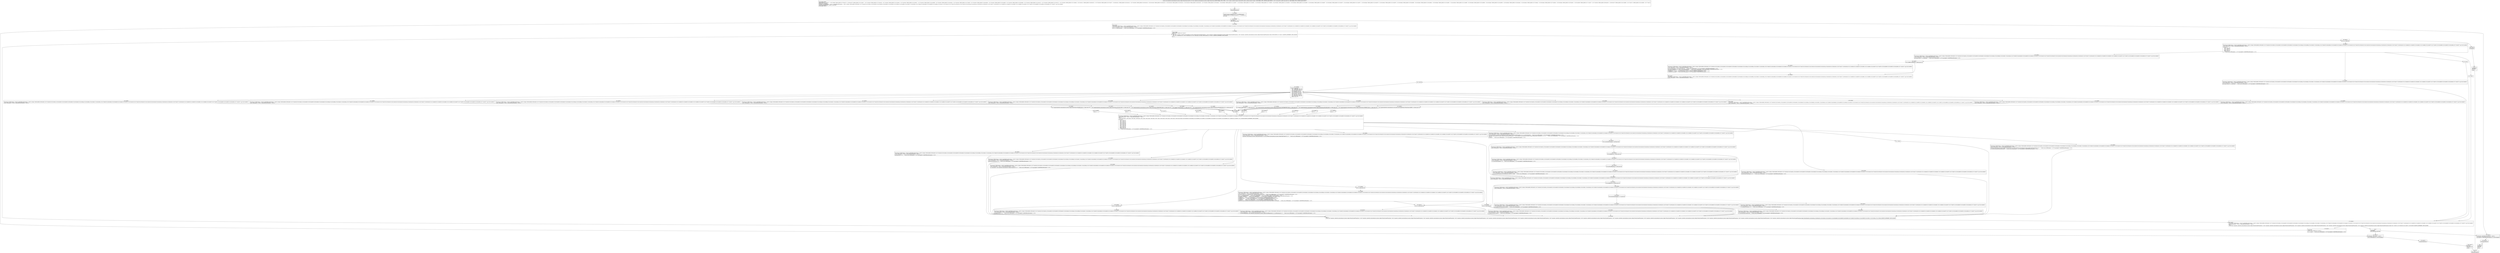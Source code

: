 digraph "CFG forandroidx.constraintlayout.motion.widget.MotionScene.load(Landroid\/content\/Context;I)V" {
Node_93 [shape=record,label="{93\:\ ?|MTH_ENTER_BLOCK\l}"];
Node_95 [shape=record,label="{95\:\ 0x0000|android.content.res.Resources r0 = r12.getResources()\landroid.content.res.XmlResourceParser r1 = r0.getXml(r13)\lr4 = null\l}"];
Node_181 [shape=record,label="{181\:\ 0x000b|SYNTHETIC\lEXC_TOP_SPLITTER\l}"];
Node_96 [shape=record,label="{96\:\ 0x000b|TRY_ENTER\lTryCatch #2 \{IOException \-\> 0x0175, XmlPullParserException \-\> 0x017a, blocks: (B:96:0x000b, B:99:0x0012, B:172:0x016d, B:102:0x001a, B:104:0x0023, B:105:0x0039, B:109:0x0045, B:140:0x00a9, B:142:0x00ae, B:143:0x00ba, B:145:0x00c1, B:146:0x00ca, B:147:0x00cf, B:148:0x00d4, B:150:0x00df, B:152:0x00e6, B:154:0x0115, B:155:0x0120, B:157:0x012f, B:159:0x0135, B:161:0x013d, B:162:0x0148, B:164:0x014e, B:166:0x0154, B:168:0x015c, B:167:0x0157, B:169:0x0162, B:112:0x004f, B:115:0x0059, B:118:0x0061, B:121:0x006b, B:124:0x0075, B:127:0x007e, B:130:0x0089, B:133:0x0093, B:136:0x009e, B:171:0x0167), top: B:181:0x000b \}\lCatch: IOException \-\> 0x0175, XmlPullParserException \-\> 0x017a\l|int r5 = r1.getEventType()     \/\/ Catch: java.io.IOException \-\> L175 org.xmlpull.v1.XmlPullParserException \-\> L17a\l}"];
Node_97 [shape=record,label="{97\:\ 0x000f|LOOP_START\lLOOP:0: B:97:0x000f\-\>B:173:0x0171\lPHI: r4 r5 \l  PHI: (r4v3 'transition' androidx.constraintlayout.motion.widget.MotionScene$Transition) = (r4v0 'transition' androidx.constraintlayout.motion.widget.MotionScene$Transition), (r4v6 'transition' androidx.constraintlayout.motion.widget.MotionScene$Transition) binds: [B:96:0x000b, B:173:0x0171] A[DONT_GENERATE, DONT_INLINE]\l  PHI: (r5v1 'eventType' int) = (r5v0 'eventType' int), (r5v2 'eventType' int) binds: [B:96:0x000b, B:173:0x0171] A[DONT_GENERATE, DONT_INLINE]\l|r6 = 1\l}"];
Node_98 [shape=record,label="{98\:\ 0x0010|if (r5 == 1) goto L81\l}"];
Node_99 [shape=record,label="{99\:\ 0x0012|TryCatch #2 \{IOException \-\> 0x0175, XmlPullParserException \-\> 0x017a, blocks: (B:96:0x000b, B:99:0x0012, B:172:0x016d, B:102:0x001a, B:104:0x0023, B:105:0x0039, B:109:0x0045, B:140:0x00a9, B:142:0x00ae, B:143:0x00ba, B:145:0x00c1, B:146:0x00ca, B:147:0x00cf, B:148:0x00d4, B:150:0x00df, B:152:0x00e6, B:154:0x0115, B:155:0x0120, B:157:0x012f, B:159:0x0135, B:161:0x013d, B:162:0x0148, B:164:0x014e, B:166:0x0154, B:168:0x015c, B:167:0x0157, B:169:0x0162, B:112:0x004f, B:115:0x0059, B:118:0x0061, B:121:0x006b, B:124:0x0075, B:127:0x007e, B:130:0x0089, B:133:0x0093, B:136:0x009e, B:171:0x0167), top: B:181:0x000b \}\lCatch: IOException \-\> 0x0175, XmlPullParserException \-\> 0x017a\l|switch(r5) \{\l    case 0: goto L80;\l    case 1: goto L7;\l    case 2: goto L12;\l    case 3: goto L11;\l    default: goto L7;\l\}     \/\/ Catch: java.io.IOException \-\> L175 org.xmlpull.v1.XmlPullParserException \-\> L17a\l}"];
Node_100 [shape=record,label="{100\:\ 0x0015}"];
Node_172 [shape=record,label="{172\:\ 0x016d|TRY_LEAVE\lTryCatch #2 \{IOException \-\> 0x0175, XmlPullParserException \-\> 0x017a, blocks: (B:96:0x000b, B:99:0x0012, B:172:0x016d, B:102:0x001a, B:104:0x0023, B:105:0x0039, B:109:0x0045, B:140:0x00a9, B:142:0x00ae, B:143:0x00ba, B:145:0x00c1, B:146:0x00ca, B:147:0x00cf, B:148:0x00d4, B:150:0x00df, B:152:0x00e6, B:154:0x0115, B:155:0x0120, B:157:0x012f, B:159:0x0135, B:161:0x013d, B:162:0x0148, B:164:0x014e, B:166:0x0154, B:168:0x015c, B:167:0x0157, B:169:0x0162, B:112:0x004f, B:115:0x0059, B:118:0x0061, B:121:0x006b, B:124:0x0075, B:127:0x007e, B:130:0x0089, B:133:0x0093, B:136:0x009e, B:171:0x0167), top: B:181:0x000b \}\lCatch: IOException \-\> 0x0175, XmlPullParserException \-\> 0x017a\lPHI: r4 \l  PHI: (r4v6 'transition' androidx.constraintlayout.motion.widget.MotionScene$Transition) = (r4v3 'transition' androidx.constraintlayout.motion.widget.MotionScene$Transition), (r4v5 'transition' androidx.constraintlayout.motion.widget.MotionScene$Transition), (r4v3 'transition' androidx.constraintlayout.motion.widget.MotionScene$Transition), (r4v3 'transition' androidx.constraintlayout.motion.widget.MotionScene$Transition) binds: [B:171:0x0167, B:170:0x0166, B:101:0x0017, B:100:0x0015] A[DONT_GENERATE, DONT_INLINE]\l}"];
Node_173 [shape=record,label="{173\:\ 0x0171|LOOP_END\lLOOP:0: B:97:0x000f\-\>B:173:0x0171\l|r5 = r1.next()     \/\/ Catch: java.io.IOException \-\> L175 org.xmlpull.v1.XmlPullParserException \-\> L17a\l}"];
Node_182 [shape=record,label="{182\:\ ?|SYNTHETIC\lEXC_BOTTOM_SPLITTER\l}"];
Node_101 [shape=record,label="{101\:\ 0x0017}"];
Node_102 [shape=record,label="{102\:\ 0x001a|TryCatch #2 \{IOException \-\> 0x0175, XmlPullParserException \-\> 0x017a, blocks: (B:96:0x000b, B:99:0x0012, B:172:0x016d, B:102:0x001a, B:104:0x0023, B:105:0x0039, B:109:0x0045, B:140:0x00a9, B:142:0x00ae, B:143:0x00ba, B:145:0x00c1, B:146:0x00ca, B:147:0x00cf, B:148:0x00d4, B:150:0x00df, B:152:0x00e6, B:154:0x0115, B:155:0x0120, B:157:0x012f, B:159:0x0135, B:161:0x013d, B:162:0x0148, B:164:0x014e, B:166:0x0154, B:168:0x015c, B:167:0x0157, B:169:0x0162, B:112:0x004f, B:115:0x0059, B:118:0x0061, B:121:0x006b, B:124:0x0075, B:127:0x007e, B:130:0x0089, B:133:0x0093, B:136:0x009e, B:171:0x0167), top: B:181:0x000b \}\lCatch: IOException \-\> 0x0175, XmlPullParserException \-\> 0x017a\l|java.lang.String r7 = r1.getName()     \/\/ Catch: java.io.IOException \-\> L175 org.xmlpull.v1.XmlPullParserException \-\> L17a\l}"];
Node_103 [shape=record,label="{103\:\ 0x0021|if (r11.DEBUG_DESKTOP == false) goto L15\l}"];
Node_104 [shape=record,label="{104\:\ 0x0023|TryCatch #2 \{IOException \-\> 0x0175, XmlPullParserException \-\> 0x017a, blocks: (B:96:0x000b, B:99:0x0012, B:172:0x016d, B:102:0x001a, B:104:0x0023, B:105:0x0039, B:109:0x0045, B:140:0x00a9, B:142:0x00ae, B:143:0x00ba, B:145:0x00c1, B:146:0x00ca, B:147:0x00cf, B:148:0x00d4, B:150:0x00df, B:152:0x00e6, B:154:0x0115, B:155:0x0120, B:157:0x012f, B:159:0x0135, B:161:0x013d, B:162:0x0148, B:164:0x014e, B:166:0x0154, B:168:0x015c, B:167:0x0157, B:169:0x0162, B:112:0x004f, B:115:0x0059, B:118:0x0061, B:121:0x006b, B:124:0x0075, B:127:0x007e, B:130:0x0089, B:133:0x0093, B:136:0x009e, B:171:0x0167), top: B:181:0x000b \}\lCatch: IOException \-\> 0x0175, XmlPullParserException \-\> 0x017a\l|java.io.PrintStream r7 = java.lang.System.out     \/\/ Catch: java.io.IOException \-\> L175 org.xmlpull.v1.XmlPullParserException \-\> L17a\ljava.lang.StringBuilder r8 = new java.lang.StringBuilder()     \/\/ Catch: java.io.IOException \-\> L175 org.xmlpull.v1.XmlPullParserException \-\> L17a\lr8.append(\"parsing = \")     \/\/ Catch: java.io.IOException \-\> L175 org.xmlpull.v1.XmlPullParserException \-\> L17a\lr8.append(r7)     \/\/ Catch: java.io.IOException \-\> L175 org.xmlpull.v1.XmlPullParserException \-\> L17a\lr7.println(r8.toString())     \/\/ Catch: java.io.IOException \-\> L175 org.xmlpull.v1.XmlPullParserException \-\> L17a\l}"];
Node_105 [shape=record,label="{105\:\ 0x0039|TRY_LEAVE\lTryCatch #2 \{IOException \-\> 0x0175, XmlPullParserException \-\> 0x017a, blocks: (B:96:0x000b, B:99:0x0012, B:172:0x016d, B:102:0x001a, B:104:0x0023, B:105:0x0039, B:109:0x0045, B:140:0x00a9, B:142:0x00ae, B:143:0x00ba, B:145:0x00c1, B:146:0x00ca, B:147:0x00cf, B:148:0x00d4, B:150:0x00df, B:152:0x00e6, B:154:0x0115, B:155:0x0120, B:157:0x012f, B:159:0x0135, B:161:0x013d, B:162:0x0148, B:164:0x014e, B:166:0x0154, B:168:0x015c, B:167:0x0157, B:169:0x0162, B:112:0x004f, B:115:0x0059, B:118:0x0061, B:121:0x006b, B:124:0x0075, B:127:0x007e, B:130:0x0089, B:133:0x0093, B:136:0x009e, B:171:0x0167), top: B:181:0x000b \}\lCatch: IOException \-\> 0x0175, XmlPullParserException \-\> 0x017a\l}"];
Node_106 [shape=record,label="{106\:\ 0x003d}"];
Node_107 [shape=record,label="{107\:\ 0x0040|switch(r7.hashCode()) \{\l    case \-1349929691: goto L76;\l    case \-1239391468: goto L73;\l    case \-687739768: goto L70;\l    case 61998586: goto L67;\l    case 269306229: goto L64;\l    case 312750793: goto L61;\l    case 327855227: goto L58;\l    case 793277014: goto L55;\l    case 1382829617: goto L52;\l    case 1942574248: goto L18;\l    default: goto L79;\l\}\l}"];
Node_109 [shape=record,label="{109\:\ 0x0045|TRY_ENTER\lTryCatch #2 \{IOException \-\> 0x0175, XmlPullParserException \-\> 0x017a, blocks: (B:96:0x000b, B:99:0x0012, B:172:0x016d, B:102:0x001a, B:104:0x0023, B:105:0x0039, B:109:0x0045, B:140:0x00a9, B:142:0x00ae, B:143:0x00ba, B:145:0x00c1, B:146:0x00ca, B:147:0x00cf, B:148:0x00d4, B:150:0x00df, B:152:0x00e6, B:154:0x0115, B:155:0x0120, B:157:0x012f, B:159:0x0135, B:161:0x013d, B:162:0x0148, B:164:0x014e, B:166:0x0154, B:168:0x015c, B:167:0x0157, B:169:0x0162, B:112:0x004f, B:115:0x0059, B:118:0x0061, B:121:0x006b, B:124:0x0075, B:127:0x007e, B:130:0x0089, B:133:0x0093, B:136:0x009e, B:171:0x0167), top: B:181:0x000b \}\lCatch: IOException \-\> 0x0175, XmlPullParserException \-\> 0x017a\l}"];
Node_110 [shape=record,label="{110\:\ 0x004b|if (r7.equals(androidx.constraintlayout.motion.widget.MotionScene.INCLUDE_TAG) == false) goto L79\l}"];
Node_111 [shape=record,label="{111\:\ 0x004d|r6 = 6\l}"];
Node_140 [shape=record,label="{140\:\ 0x00a9|TryCatch #2 \{IOException \-\> 0x0175, XmlPullParserException \-\> 0x017a, blocks: (B:96:0x000b, B:99:0x0012, B:172:0x016d, B:102:0x001a, B:104:0x0023, B:105:0x0039, B:109:0x0045, B:140:0x00a9, B:142:0x00ae, B:143:0x00ba, B:145:0x00c1, B:146:0x00ca, B:147:0x00cf, B:148:0x00d4, B:150:0x00df, B:152:0x00e6, B:154:0x0115, B:155:0x0120, B:157:0x012f, B:159:0x0135, B:161:0x013d, B:162:0x0148, B:164:0x014e, B:166:0x0154, B:168:0x015c, B:167:0x0157, B:169:0x0162, B:112:0x004f, B:115:0x0059, B:118:0x0061, B:121:0x006b, B:124:0x0075, B:127:0x007e, B:130:0x0089, B:133:0x0093, B:136:0x009e, B:171:0x0167), top: B:181:0x000b \}\lCatch: IOException \-\> 0x0175, XmlPullParserException \-\> 0x017a\lPHI: r6 \l  PHI: (r6v26 char) = (r6v2 char), (r6v5 char), (r6v8 char), (r6v11 char), (r6v14 char), (r6v0 char), (r6v17 char), (r6v20 char), (r6v22 char), (r6v25 char), (r6v45 char) binds: [B:139:0x00a8, B:138:0x00a6, B:135:0x009b, B:132:0x0091, B:129:0x0086, B:126:0x007d, B:123:0x0073, B:120:0x0069, B:117:0x005f, B:114:0x0057, B:111:0x004d] A[DONT_GENERATE, DONT_INLINE]\l|switch(r6) \{\l    case 0: goto L51;\l    case 1: goto L37;\l    case 2: goto L33;\l    case 3: goto L31;\l    case 4: goto L30;\l    case 5: goto L29;\l    case 6: goto L28;\l    case 7: goto L28;\l    case 8: goto L25;\l    case 9: goto L24;\l    default: goto L22;\l\}     \/\/ Catch: java.io.IOException \-\> L175 org.xmlpull.v1.XmlPullParserException \-\> L17a\l}"];
Node_141 [shape=record,label="{141\:\ 0x00ac}"];
Node_170 [shape=record,label="{170\:\ 0x0166|PHI: r4 \l  PHI: (r4v5 'transition' androidx.constraintlayout.motion.widget.MotionScene$Transition) = (r4v3 'transition' androidx.constraintlayout.motion.widget.MotionScene$Transition), (r4v4 'transition' androidx.constraintlayout.motion.widget.MotionScene$Transition), (r4v4 'transition' androidx.constraintlayout.motion.widget.MotionScene$Transition), (r4v3 'transition' androidx.constraintlayout.motion.widget.MotionScene$Transition), (r4v3 'transition' androidx.constraintlayout.motion.widget.MotionScene$Transition), (r4v3 'transition' androidx.constraintlayout.motion.widget.MotionScene$Transition), (r4v3 'transition' androidx.constraintlayout.motion.widget.MotionScene$Transition), (r4v3 'transition' androidx.constraintlayout.motion.widget.MotionScene$Transition), (r4v3 'transition' androidx.constraintlayout.motion.widget.MotionScene$Transition), (r4v3 'transition' androidx.constraintlayout.motion.widget.MotionScene$Transition), (r4v3 'transition' androidx.constraintlayout.motion.widget.MotionScene$Transition), (r4v3 'transition' androidx.constraintlayout.motion.widget.MotionScene$Transition), (r4v3 'transition' androidx.constraintlayout.motion.widget.MotionScene$Transition), (r4v3 'transition' androidx.constraintlayout.motion.widget.MotionScene$Transition) binds: [B:169:0x0162, B:163:0x014c, B:168:0x015c, B:153:0x0113, B:154:0x0115, B:149:0x00dd, B:150:0x00df, B:148:0x00d4, B:147:0x00cf, B:146:0x00ca, B:144:0x00bf, B:145:0x00c1, B:142:0x00ae, B:141:0x00ac] A[DONT_GENERATE, DONT_INLINE]\l}"];
Node_142 [shape=record,label="{142\:\ 0x00ae|TryCatch #2 \{IOException \-\> 0x0175, XmlPullParserException \-\> 0x017a, blocks: (B:96:0x000b, B:99:0x0012, B:172:0x016d, B:102:0x001a, B:104:0x0023, B:105:0x0039, B:109:0x0045, B:140:0x00a9, B:142:0x00ae, B:143:0x00ba, B:145:0x00c1, B:146:0x00ca, B:147:0x00cf, B:148:0x00d4, B:150:0x00df, B:152:0x00e6, B:154:0x0115, B:155:0x0120, B:157:0x012f, B:159:0x0135, B:161:0x013d, B:162:0x0148, B:164:0x014e, B:166:0x0154, B:168:0x015c, B:167:0x0157, B:169:0x0162, B:112:0x004f, B:115:0x0059, B:118:0x0061, B:121:0x006b, B:124:0x0075, B:127:0x007e, B:130:0x0089, B:133:0x0093, B:136:0x009e, B:171:0x0167), top: B:181:0x000b \}\lCatch: IOException \-\> 0x0175, XmlPullParserException \-\> 0x017a\l|androidx.constraintlayout.motion.widget.ViewTransition r6 = new androidx.constraintlayout.motion.widget.ViewTransition(r12, r1)     \/\/ Catch: java.io.IOException \-\> L175 org.xmlpull.v1.XmlPullParserException \-\> L17a\lr11.mViewTransitionController.add(r6)     \/\/ Catch: java.io.IOException \-\> L175 org.xmlpull.v1.XmlPullParserException \-\> L17a\l}"];
Node_143 [shape=record,label="{143\:\ 0x00ba|TryCatch #2 \{IOException \-\> 0x0175, XmlPullParserException \-\> 0x017a, blocks: (B:96:0x000b, B:99:0x0012, B:172:0x016d, B:102:0x001a, B:104:0x0023, B:105:0x0039, B:109:0x0045, B:140:0x00a9, B:142:0x00ae, B:143:0x00ba, B:145:0x00c1, B:146:0x00ca, B:147:0x00cf, B:148:0x00d4, B:150:0x00df, B:152:0x00e6, B:154:0x0115, B:155:0x0120, B:157:0x012f, B:159:0x0135, B:161:0x013d, B:162:0x0148, B:164:0x014e, B:166:0x0154, B:168:0x015c, B:167:0x0157, B:169:0x0162, B:112:0x004f, B:115:0x0059, B:118:0x0061, B:121:0x006b, B:124:0x0075, B:127:0x007e, B:130:0x0089, B:133:0x0093, B:136:0x009e, B:171:0x0167), top: B:181:0x000b \}\lCatch: IOException \-\> 0x0175, XmlPullParserException \-\> 0x017a\l|androidx.constraintlayout.motion.widget.KeyFrames r6 = new androidx.constraintlayout.motion.widget.KeyFrames(r12, r1)     \/\/ Catch: java.io.IOException \-\> L175 org.xmlpull.v1.XmlPullParserException \-\> L17a\l}"];
Node_144 [shape=record,label="{144\:\ 0x00bf|if (r4 == null) goto L23\l}"];
Node_145 [shape=record,label="{145\:\ 0x00c1|TryCatch #2 \{IOException \-\> 0x0175, XmlPullParserException \-\> 0x017a, blocks: (B:96:0x000b, B:99:0x0012, B:172:0x016d, B:102:0x001a, B:104:0x0023, B:105:0x0039, B:109:0x0045, B:140:0x00a9, B:142:0x00ae, B:143:0x00ba, B:145:0x00c1, B:146:0x00ca, B:147:0x00cf, B:148:0x00d4, B:150:0x00df, B:152:0x00e6, B:154:0x0115, B:155:0x0120, B:157:0x012f, B:159:0x0135, B:161:0x013d, B:162:0x0148, B:164:0x014e, B:166:0x0154, B:168:0x015c, B:167:0x0157, B:169:0x0162, B:112:0x004f, B:115:0x0059, B:118:0x0061, B:121:0x006b, B:124:0x0075, B:127:0x007e, B:130:0x0089, B:133:0x0093, B:136:0x009e, B:171:0x0167), top: B:181:0x000b \}\lCatch: IOException \-\> 0x0175, XmlPullParserException \-\> 0x017a\l|r4.mKeyFramesList.add(r6)     \/\/ Catch: java.io.IOException \-\> L175 org.xmlpull.v1.XmlPullParserException \-\> L17a\l}"];
Node_146 [shape=record,label="{146\:\ 0x00ca|TryCatch #2 \{IOException \-\> 0x0175, XmlPullParserException \-\> 0x017a, blocks: (B:96:0x000b, B:99:0x0012, B:172:0x016d, B:102:0x001a, B:104:0x0023, B:105:0x0039, B:109:0x0045, B:140:0x00a9, B:142:0x00ae, B:143:0x00ba, B:145:0x00c1, B:146:0x00ca, B:147:0x00cf, B:148:0x00d4, B:150:0x00df, B:152:0x00e6, B:154:0x0115, B:155:0x0120, B:157:0x012f, B:159:0x0135, B:161:0x013d, B:162:0x0148, B:164:0x014e, B:166:0x0154, B:168:0x015c, B:167:0x0157, B:169:0x0162, B:112:0x004f, B:115:0x0059, B:118:0x0061, B:121:0x006b, B:124:0x0075, B:127:0x007e, B:130:0x0089, B:133:0x0093, B:136:0x009e, B:171:0x0167), top: B:181:0x000b \}\lCatch: IOException \-\> 0x0175, XmlPullParserException \-\> 0x017a\l|parseInclude(r12, r1)     \/\/ Catch: java.io.IOException \-\> L175 org.xmlpull.v1.XmlPullParserException \-\> L17a\l}"];
Node_147 [shape=record,label="{147\:\ 0x00cf|TryCatch #2 \{IOException \-\> 0x0175, XmlPullParserException \-\> 0x017a, blocks: (B:96:0x000b, B:99:0x0012, B:172:0x016d, B:102:0x001a, B:104:0x0023, B:105:0x0039, B:109:0x0045, B:140:0x00a9, B:142:0x00ae, B:143:0x00ba, B:145:0x00c1, B:146:0x00ca, B:147:0x00cf, B:148:0x00d4, B:150:0x00df, B:152:0x00e6, B:154:0x0115, B:155:0x0120, B:157:0x012f, B:159:0x0135, B:161:0x013d, B:162:0x0148, B:164:0x014e, B:166:0x0154, B:168:0x015c, B:167:0x0157, B:169:0x0162, B:112:0x004f, B:115:0x0059, B:118:0x0061, B:121:0x006b, B:124:0x0075, B:127:0x007e, B:130:0x0089, B:133:0x0093, B:136:0x009e, B:171:0x0167), top: B:181:0x000b \}\lCatch: IOException \-\> 0x0175, XmlPullParserException \-\> 0x017a\l|parseConstraintSet(r12, r1)     \/\/ Catch: java.io.IOException \-\> L175 org.xmlpull.v1.XmlPullParserException \-\> L17a\l}"];
Node_148 [shape=record,label="{148\:\ 0x00d4|TryCatch #2 \{IOException \-\> 0x0175, XmlPullParserException \-\> 0x017a, blocks: (B:96:0x000b, B:99:0x0012, B:172:0x016d, B:102:0x001a, B:104:0x0023, B:105:0x0039, B:109:0x0045, B:140:0x00a9, B:142:0x00ae, B:143:0x00ba, B:145:0x00c1, B:146:0x00ca, B:147:0x00cf, B:148:0x00d4, B:150:0x00df, B:152:0x00e6, B:154:0x0115, B:155:0x0120, B:157:0x012f, B:159:0x0135, B:161:0x013d, B:162:0x0148, B:164:0x014e, B:166:0x0154, B:168:0x015c, B:167:0x0157, B:169:0x0162, B:112:0x004f, B:115:0x0059, B:118:0x0061, B:121:0x006b, B:124:0x0075, B:127:0x007e, B:130:0x0089, B:133:0x0093, B:136:0x009e, B:171:0x0167), top: B:181:0x000b \}\lCatch: IOException \-\> 0x0175, XmlPullParserException \-\> 0x017a\l|r11.mStateSet = new androidx.constraintlayout.widget.StateSet(r12, r1)     \/\/ Catch: java.io.IOException \-\> L175 org.xmlpull.v1.XmlPullParserException \-\> L17a\l}"];
Node_149 [shape=record,label="{149\:\ 0x00dd|if (r4 == null) goto L23\l}"];
Node_150 [shape=record,label="{150\:\ 0x00df|TryCatch #2 \{IOException \-\> 0x0175, XmlPullParserException \-\> 0x017a, blocks: (B:96:0x000b, B:99:0x0012, B:172:0x016d, B:102:0x001a, B:104:0x0023, B:105:0x0039, B:109:0x0045, B:140:0x00a9, B:142:0x00ae, B:143:0x00ba, B:145:0x00c1, B:146:0x00ca, B:147:0x00cf, B:148:0x00d4, B:150:0x00df, B:152:0x00e6, B:154:0x0115, B:155:0x0120, B:157:0x012f, B:159:0x0135, B:161:0x013d, B:162:0x0148, B:164:0x014e, B:166:0x0154, B:168:0x015c, B:167:0x0157, B:169:0x0162, B:112:0x004f, B:115:0x0059, B:118:0x0061, B:121:0x006b, B:124:0x0075, B:127:0x007e, B:130:0x0089, B:133:0x0093, B:136:0x009e, B:171:0x0167), top: B:181:0x000b \}\lCatch: IOException \-\> 0x0175, XmlPullParserException \-\> 0x017a\l|r4.addOnClick(r12, r1)     \/\/ Catch: java.io.IOException \-\> L175 org.xmlpull.v1.XmlPullParserException \-\> L17a\l}"];
Node_151 [shape=record,label="{151\:\ 0x00e4|if (r4 != null) goto L35\l}"];
Node_152 [shape=record,label="{152\:\ 0x00e6|TryCatch #2 \{IOException \-\> 0x0175, XmlPullParserException \-\> 0x017a, blocks: (B:96:0x000b, B:99:0x0012, B:172:0x016d, B:102:0x001a, B:104:0x0023, B:105:0x0039, B:109:0x0045, B:140:0x00a9, B:142:0x00ae, B:143:0x00ba, B:145:0x00c1, B:146:0x00ca, B:147:0x00cf, B:148:0x00d4, B:150:0x00df, B:152:0x00e6, B:154:0x0115, B:155:0x0120, B:157:0x012f, B:159:0x0135, B:161:0x013d, B:162:0x0148, B:164:0x014e, B:166:0x0154, B:168:0x015c, B:167:0x0157, B:169:0x0162, B:112:0x004f, B:115:0x0059, B:118:0x0061, B:121:0x006b, B:124:0x0075, B:127:0x007e, B:130:0x0089, B:133:0x0093, B:136:0x009e, B:171:0x0167), top: B:181:0x000b \}\lCatch: IOException \-\> 0x0175, XmlPullParserException \-\> 0x017a\l|java.lang.String r6 = r12.getResources().getResourceEntryName(r13)     \/\/ Catch: java.io.IOException \-\> L175 org.xmlpull.v1.XmlPullParserException \-\> L17a\lint r7 = r1.getLineNumber()     \/\/ Catch: java.io.IOException \-\> L175 org.xmlpull.v1.XmlPullParserException \-\> L17a\ljava.lang.StringBuilder r9 = new java.lang.StringBuilder()     \/\/ Catch: java.io.IOException \-\> L175 org.xmlpull.v1.XmlPullParserException \-\> L17a\lr9.append(\" OnSwipe (\")     \/\/ Catch: java.io.IOException \-\> L175 org.xmlpull.v1.XmlPullParserException \-\> L17a\lr9.append(r6)     \/\/ Catch: java.io.IOException \-\> L175 org.xmlpull.v1.XmlPullParserException \-\> L17a\lr9.append(\".xml:\")     \/\/ Catch: java.io.IOException \-\> L175 org.xmlpull.v1.XmlPullParserException \-\> L17a\lr9.append(r7)     \/\/ Catch: java.io.IOException \-\> L175 org.xmlpull.v1.XmlPullParserException \-\> L17a\lr9.append(\")\")     \/\/ Catch: java.io.IOException \-\> L175 org.xmlpull.v1.XmlPullParserException \-\> L17a\landroid.util.Log.v(androidx.constraintlayout.core.motion.utils.TypedValues.MotionScene.NAME, r9.toString())     \/\/ Catch: java.io.IOException \-\> L175 org.xmlpull.v1.XmlPullParserException \-\> L17a\l}"];
Node_153 [shape=record,label="{153\:\ 0x0113|if (r4 == null) goto L23\l}"];
Node_154 [shape=record,label="{154\:\ 0x0115|TryCatch #2 \{IOException \-\> 0x0175, XmlPullParserException \-\> 0x017a, blocks: (B:96:0x000b, B:99:0x0012, B:172:0x016d, B:102:0x001a, B:104:0x0023, B:105:0x0039, B:109:0x0045, B:140:0x00a9, B:142:0x00ae, B:143:0x00ba, B:145:0x00c1, B:146:0x00ca, B:147:0x00cf, B:148:0x00d4, B:150:0x00df, B:152:0x00e6, B:154:0x0115, B:155:0x0120, B:157:0x012f, B:159:0x0135, B:161:0x013d, B:162:0x0148, B:164:0x014e, B:166:0x0154, B:168:0x015c, B:167:0x0157, B:169:0x0162, B:112:0x004f, B:115:0x0059, B:118:0x0061, B:121:0x006b, B:124:0x0075, B:127:0x007e, B:130:0x0089, B:133:0x0093, B:136:0x009e, B:171:0x0167), top: B:181:0x000b \}\lCatch: IOException \-\> 0x0175, XmlPullParserException \-\> 0x017a\l|r4.mTouchResponse = new androidx.constraintlayout.motion.widget.TouchResponse(r12, r11.mMotionLayout, r1)     \/\/ Catch: java.io.IOException \-\> L175 org.xmlpull.v1.XmlPullParserException \-\> L17a\l}"];
Node_155 [shape=record,label="{155\:\ 0x0120|TryCatch #2 \{IOException \-\> 0x0175, XmlPullParserException \-\> 0x017a, blocks: (B:96:0x000b, B:99:0x0012, B:172:0x016d, B:102:0x001a, B:104:0x0023, B:105:0x0039, B:109:0x0045, B:140:0x00a9, B:142:0x00ae, B:143:0x00ba, B:145:0x00c1, B:146:0x00ca, B:147:0x00cf, B:148:0x00d4, B:150:0x00df, B:152:0x00e6, B:154:0x0115, B:155:0x0120, B:157:0x012f, B:159:0x0135, B:161:0x013d, B:162:0x0148, B:164:0x014e, B:166:0x0154, B:168:0x015c, B:167:0x0157, B:169:0x0162, B:112:0x004f, B:115:0x0059, B:118:0x0061, B:121:0x006b, B:124:0x0075, B:127:0x007e, B:130:0x0089, B:133:0x0093, B:136:0x009e, B:171:0x0167), top: B:181:0x000b \}\lCatch: IOException \-\> 0x0175, XmlPullParserException \-\> 0x017a\l|java.util.ArrayList\<androidx.constraintlayout.motion.widget.MotionScene$Transition\> r6 = r11.mTransitionList     \/\/ Catch: java.io.IOException \-\> L175 org.xmlpull.v1.XmlPullParserException \-\> L17a\landroidx.constraintlayout.motion.widget.MotionScene$Transition r7 = new androidx.constraintlayout.motion.widget.MotionScene.Transition(r11, r12, r1)     \/\/ Catch: java.io.IOException \-\> L175 org.xmlpull.v1.XmlPullParserException \-\> L17a\lr4 = r7\lr6.add(r7)     \/\/ Catch: java.io.IOException \-\> L175 org.xmlpull.v1.XmlPullParserException \-\> L17a\l}"];
Node_156 [shape=record,label="{156\:\ 0x012d|if (r11.mCurrentTransition != null) goto L44\l}"];
Node_157 [shape=record,label="{157\:\ 0x012f|TryCatch #2 \{IOException \-\> 0x0175, XmlPullParserException \-\> 0x017a, blocks: (B:96:0x000b, B:99:0x0012, B:172:0x016d, B:102:0x001a, B:104:0x0023, B:105:0x0039, B:109:0x0045, B:140:0x00a9, B:142:0x00ae, B:143:0x00ba, B:145:0x00c1, B:146:0x00ca, B:147:0x00cf, B:148:0x00d4, B:150:0x00df, B:152:0x00e6, B:154:0x0115, B:155:0x0120, B:157:0x012f, B:159:0x0135, B:161:0x013d, B:162:0x0148, B:164:0x014e, B:166:0x0154, B:168:0x015c, B:167:0x0157, B:169:0x0162, B:112:0x004f, B:115:0x0059, B:118:0x0061, B:121:0x006b, B:124:0x0075, B:127:0x007e, B:130:0x0089, B:133:0x0093, B:136:0x009e, B:171:0x0167), top: B:181:0x000b \}\lCatch: IOException \-\> 0x0175, XmlPullParserException \-\> 0x017a\l}"];
Node_158 [shape=record,label="{158\:\ 0x0133|if (r4.mIsAbstract != false) goto L44\l}"];
Node_159 [shape=record,label="{159\:\ 0x0135|TryCatch #2 \{IOException \-\> 0x0175, XmlPullParserException \-\> 0x017a, blocks: (B:96:0x000b, B:99:0x0012, B:172:0x016d, B:102:0x001a, B:104:0x0023, B:105:0x0039, B:109:0x0045, B:140:0x00a9, B:142:0x00ae, B:143:0x00ba, B:145:0x00c1, B:146:0x00ca, B:147:0x00cf, B:148:0x00d4, B:150:0x00df, B:152:0x00e6, B:154:0x0115, B:155:0x0120, B:157:0x012f, B:159:0x0135, B:161:0x013d, B:162:0x0148, B:164:0x014e, B:166:0x0154, B:168:0x015c, B:167:0x0157, B:169:0x0162, B:112:0x004f, B:115:0x0059, B:118:0x0061, B:121:0x006b, B:124:0x0075, B:127:0x007e, B:130:0x0089, B:133:0x0093, B:136:0x009e, B:171:0x0167), top: B:181:0x000b \}\lCatch: IOException \-\> 0x0175, XmlPullParserException \-\> 0x017a\l|r11.mCurrentTransition = r4     \/\/ Catch: java.io.IOException \-\> L175 org.xmlpull.v1.XmlPullParserException \-\> L17a\l}"];
Node_160 [shape=record,label="{160\:\ 0x013b|if (r4.mTouchResponse == null) goto L44\l}"];
Node_161 [shape=record,label="{161\:\ 0x013d|TryCatch #2 \{IOException \-\> 0x0175, XmlPullParserException \-\> 0x017a, blocks: (B:96:0x000b, B:99:0x0012, B:172:0x016d, B:102:0x001a, B:104:0x0023, B:105:0x0039, B:109:0x0045, B:140:0x00a9, B:142:0x00ae, B:143:0x00ba, B:145:0x00c1, B:146:0x00ca, B:147:0x00cf, B:148:0x00d4, B:150:0x00df, B:152:0x00e6, B:154:0x0115, B:155:0x0120, B:157:0x012f, B:159:0x0135, B:161:0x013d, B:162:0x0148, B:164:0x014e, B:166:0x0154, B:168:0x015c, B:167:0x0157, B:169:0x0162, B:112:0x004f, B:115:0x0059, B:118:0x0061, B:121:0x006b, B:124:0x0075, B:127:0x007e, B:130:0x0089, B:133:0x0093, B:136:0x009e, B:171:0x0167), top: B:181:0x000b \}\lCatch: IOException \-\> 0x0175, XmlPullParserException \-\> 0x017a\l|r11.mCurrentTransition.mTouchResponse.setRTL(r11.mRtl)     \/\/ Catch: java.io.IOException \-\> L175 org.xmlpull.v1.XmlPullParserException \-\> L17a\l}"];
Node_162 [shape=record,label="{162\:\ 0x0148|TryCatch #2 \{IOException \-\> 0x0175, XmlPullParserException \-\> 0x017a, blocks: (B:96:0x000b, B:99:0x0012, B:172:0x016d, B:102:0x001a, B:104:0x0023, B:105:0x0039, B:109:0x0045, B:140:0x00a9, B:142:0x00ae, B:143:0x00ba, B:145:0x00c1, B:146:0x00ca, B:147:0x00cf, B:148:0x00d4, B:150:0x00df, B:152:0x00e6, B:154:0x0115, B:155:0x0120, B:157:0x012f, B:159:0x0135, B:161:0x013d, B:162:0x0148, B:164:0x014e, B:166:0x0154, B:168:0x015c, B:167:0x0157, B:169:0x0162, B:112:0x004f, B:115:0x0059, B:118:0x0061, B:121:0x006b, B:124:0x0075, B:127:0x007e, B:130:0x0089, B:133:0x0093, B:136:0x009e, B:171:0x0167), top: B:181:0x000b \}\lCatch: IOException \-\> 0x0175, XmlPullParserException \-\> 0x017a\l}"];
Node_163 [shape=record,label="{163\:\ 0x014c|if (r4.mIsAbstract == false) goto L23\l}"];
Node_164 [shape=record,label="{164\:\ 0x014e|TryCatch #2 \{IOException \-\> 0x0175, XmlPullParserException \-\> 0x017a, blocks: (B:96:0x000b, B:99:0x0012, B:172:0x016d, B:102:0x001a, B:104:0x0023, B:105:0x0039, B:109:0x0045, B:140:0x00a9, B:142:0x00ae, B:143:0x00ba, B:145:0x00c1, B:146:0x00ca, B:147:0x00cf, B:148:0x00d4, B:150:0x00df, B:152:0x00e6, B:154:0x0115, B:155:0x0120, B:157:0x012f, B:159:0x0135, B:161:0x013d, B:162:0x0148, B:164:0x014e, B:166:0x0154, B:168:0x015c, B:167:0x0157, B:169:0x0162, B:112:0x004f, B:115:0x0059, B:118:0x0061, B:121:0x006b, B:124:0x0075, B:127:0x007e, B:130:0x0089, B:133:0x0093, B:136:0x009e, B:171:0x0167), top: B:181:0x000b \}\lCatch: IOException \-\> 0x0175, XmlPullParserException \-\> 0x017a\l}"];
Node_165 [shape=record,label="{165\:\ 0x0152|if (r4.mConstraintSetEnd != (\-1)) goto L50\l}"];
Node_166 [shape=record,label="{166\:\ 0x0154|TryCatch #2 \{IOException \-\> 0x0175, XmlPullParserException \-\> 0x017a, blocks: (B:96:0x000b, B:99:0x0012, B:172:0x016d, B:102:0x001a, B:104:0x0023, B:105:0x0039, B:109:0x0045, B:140:0x00a9, B:142:0x00ae, B:143:0x00ba, B:145:0x00c1, B:146:0x00ca, B:147:0x00cf, B:148:0x00d4, B:150:0x00df, B:152:0x00e6, B:154:0x0115, B:155:0x0120, B:157:0x012f, B:159:0x0135, B:161:0x013d, B:162:0x0148, B:164:0x014e, B:166:0x0154, B:168:0x015c, B:167:0x0157, B:169:0x0162, B:112:0x004f, B:115:0x0059, B:118:0x0061, B:121:0x006b, B:124:0x0075, B:127:0x007e, B:130:0x0089, B:133:0x0093, B:136:0x009e, B:171:0x0167), top: B:181:0x000b \}\lCatch: IOException \-\> 0x0175, XmlPullParserException \-\> 0x017a\l|r11.mDefaultTransition = r4     \/\/ Catch: java.io.IOException \-\> L175 org.xmlpull.v1.XmlPullParserException \-\> L17a\l}"];
Node_168 [shape=record,label="{168\:\ 0x015c|TryCatch #2 \{IOException \-\> 0x0175, XmlPullParserException \-\> 0x017a, blocks: (B:96:0x000b, B:99:0x0012, B:172:0x016d, B:102:0x001a, B:104:0x0023, B:105:0x0039, B:109:0x0045, B:140:0x00a9, B:142:0x00ae, B:143:0x00ba, B:145:0x00c1, B:146:0x00ca, B:147:0x00cf, B:148:0x00d4, B:150:0x00df, B:152:0x00e6, B:154:0x0115, B:155:0x0120, B:157:0x012f, B:159:0x0135, B:161:0x013d, B:162:0x0148, B:164:0x014e, B:166:0x0154, B:168:0x015c, B:167:0x0157, B:169:0x0162, B:112:0x004f, B:115:0x0059, B:118:0x0061, B:121:0x006b, B:124:0x0075, B:127:0x007e, B:130:0x0089, B:133:0x0093, B:136:0x009e, B:171:0x0167), top: B:181:0x000b \}\lCatch: IOException \-\> 0x0175, XmlPullParserException \-\> 0x017a\l|r11.mTransitionList.remove(r4)     \/\/ Catch: java.io.IOException \-\> L175 org.xmlpull.v1.XmlPullParserException \-\> L17a\l}"];
Node_167 [shape=record,label="{167\:\ 0x0157|TryCatch #2 \{IOException \-\> 0x0175, XmlPullParserException \-\> 0x017a, blocks: (B:96:0x000b, B:99:0x0012, B:172:0x016d, B:102:0x001a, B:104:0x0023, B:105:0x0039, B:109:0x0045, B:140:0x00a9, B:142:0x00ae, B:143:0x00ba, B:145:0x00c1, B:146:0x00ca, B:147:0x00cf, B:148:0x00d4, B:150:0x00df, B:152:0x00e6, B:154:0x0115, B:155:0x0120, B:157:0x012f, B:159:0x0135, B:161:0x013d, B:162:0x0148, B:164:0x014e, B:166:0x0154, B:168:0x015c, B:167:0x0157, B:169:0x0162, B:112:0x004f, B:115:0x0059, B:118:0x0061, B:121:0x006b, B:124:0x0075, B:127:0x007e, B:130:0x0089, B:133:0x0093, B:136:0x009e, B:171:0x0167), top: B:181:0x000b \}\lCatch: IOException \-\> 0x0175, XmlPullParserException \-\> 0x017a\l|r11.mAbstractTransitionList.add(r4)     \/\/ Catch: java.io.IOException \-\> L175 org.xmlpull.v1.XmlPullParserException \-\> L17a\l}"];
Node_169 [shape=record,label="{169\:\ 0x0162|TryCatch #2 \{IOException \-\> 0x0175, XmlPullParserException \-\> 0x017a, blocks: (B:96:0x000b, B:99:0x0012, B:172:0x016d, B:102:0x001a, B:104:0x0023, B:105:0x0039, B:109:0x0045, B:140:0x00a9, B:142:0x00ae, B:143:0x00ba, B:145:0x00c1, B:146:0x00ca, B:147:0x00cf, B:148:0x00d4, B:150:0x00df, B:152:0x00e6, B:154:0x0115, B:155:0x0120, B:157:0x012f, B:159:0x0135, B:161:0x013d, B:162:0x0148, B:164:0x014e, B:166:0x0154, B:168:0x015c, B:167:0x0157, B:169:0x0162, B:112:0x004f, B:115:0x0059, B:118:0x0061, B:121:0x006b, B:124:0x0075, B:127:0x007e, B:130:0x0089, B:133:0x0093, B:136:0x009e, B:171:0x0167), top: B:181:0x000b \}\lCatch: IOException \-\> 0x0175, XmlPullParserException \-\> 0x017a\l|parseMotionSceneTags(r12, r1)     \/\/ Catch: java.io.IOException \-\> L175 org.xmlpull.v1.XmlPullParserException \-\> L17a\l}"];
Node_112 [shape=record,label="{112\:\ 0x004f|TryCatch #2 \{IOException \-\> 0x0175, XmlPullParserException \-\> 0x017a, blocks: (B:96:0x000b, B:99:0x0012, B:172:0x016d, B:102:0x001a, B:104:0x0023, B:105:0x0039, B:109:0x0045, B:140:0x00a9, B:142:0x00ae, B:143:0x00ba, B:145:0x00c1, B:146:0x00ca, B:147:0x00cf, B:148:0x00d4, B:150:0x00df, B:152:0x00e6, B:154:0x0115, B:155:0x0120, B:157:0x012f, B:159:0x0135, B:161:0x013d, B:162:0x0148, B:164:0x014e, B:166:0x0154, B:168:0x015c, B:167:0x0157, B:169:0x0162, B:112:0x004f, B:115:0x0059, B:118:0x0061, B:121:0x006b, B:124:0x0075, B:127:0x007e, B:130:0x0089, B:133:0x0093, B:136:0x009e, B:171:0x0167), top: B:181:0x000b \}\lCatch: IOException \-\> 0x0175, XmlPullParserException \-\> 0x017a\l}"];
Node_113 [shape=record,label="{113\:\ 0x0055|if (r7.equals(androidx.constraintlayout.motion.widget.MotionScene.STATESET_TAG) == false) goto L79\l}"];
Node_114 [shape=record,label="{114\:\ 0x0057|r6 = 4\l}"];
Node_115 [shape=record,label="{115\:\ 0x0059|TryCatch #2 \{IOException \-\> 0x0175, XmlPullParserException \-\> 0x017a, blocks: (B:96:0x000b, B:99:0x0012, B:172:0x016d, B:102:0x001a, B:104:0x0023, B:105:0x0039, B:109:0x0045, B:140:0x00a9, B:142:0x00ae, B:143:0x00ba, B:145:0x00c1, B:146:0x00ca, B:147:0x00cf, B:148:0x00d4, B:150:0x00df, B:152:0x00e6, B:154:0x0115, B:155:0x0120, B:157:0x012f, B:159:0x0135, B:161:0x013d, B:162:0x0148, B:164:0x014e, B:166:0x0154, B:168:0x015c, B:167:0x0157, B:169:0x0162, B:112:0x004f, B:115:0x0059, B:118:0x0061, B:121:0x006b, B:124:0x0075, B:127:0x007e, B:130:0x0089, B:133:0x0093, B:136:0x009e, B:171:0x0167), top: B:181:0x000b \}\lCatch: IOException \-\> 0x0175, XmlPullParserException \-\> 0x017a\l}"];
Node_116 [shape=record,label="{116\:\ 0x005d|if (r7.equals(androidx.constraintlayout.core.motion.utils.TypedValues.MotionScene.NAME) == false) goto L79\l}"];
Node_117 [shape=record,label="{117\:\ 0x005f|r6 = 0\l}"];
Node_118 [shape=record,label="{118\:\ 0x0061|TryCatch #2 \{IOException \-\> 0x0175, XmlPullParserException \-\> 0x017a, blocks: (B:96:0x000b, B:99:0x0012, B:172:0x016d, B:102:0x001a, B:104:0x0023, B:105:0x0039, B:109:0x0045, B:140:0x00a9, B:142:0x00ae, B:143:0x00ba, B:145:0x00c1, B:146:0x00ca, B:147:0x00cf, B:148:0x00d4, B:150:0x00df, B:152:0x00e6, B:154:0x0115, B:155:0x0120, B:157:0x012f, B:159:0x0135, B:161:0x013d, B:162:0x0148, B:164:0x014e, B:166:0x0154, B:168:0x015c, B:167:0x0157, B:169:0x0162, B:112:0x004f, B:115:0x0059, B:118:0x0061, B:121:0x006b, B:124:0x0075, B:127:0x007e, B:130:0x0089, B:133:0x0093, B:136:0x009e, B:171:0x0167), top: B:181:0x000b \}\lCatch: IOException \-\> 0x0175, XmlPullParserException \-\> 0x017a\l}"];
Node_119 [shape=record,label="{119\:\ 0x0067|if (r7.equals(androidx.constraintlayout.motion.widget.MotionScene.ONSWIPE_TAG) == false) goto L79\l}"];
Node_120 [shape=record,label="{120\:\ 0x0069|r6 = 2\l}"];
Node_121 [shape=record,label="{121\:\ 0x006b|TryCatch #2 \{IOException \-\> 0x0175, XmlPullParserException \-\> 0x017a, blocks: (B:96:0x000b, B:99:0x0012, B:172:0x016d, B:102:0x001a, B:104:0x0023, B:105:0x0039, B:109:0x0045, B:140:0x00a9, B:142:0x00ae, B:143:0x00ba, B:145:0x00c1, B:146:0x00ca, B:147:0x00cf, B:148:0x00d4, B:150:0x00df, B:152:0x00e6, B:154:0x0115, B:155:0x0120, B:157:0x012f, B:159:0x0135, B:161:0x013d, B:162:0x0148, B:164:0x014e, B:166:0x0154, B:168:0x015c, B:167:0x0157, B:169:0x0162, B:112:0x004f, B:115:0x0059, B:118:0x0061, B:121:0x006b, B:124:0x0075, B:127:0x007e, B:130:0x0089, B:133:0x0093, B:136:0x009e, B:171:0x0167), top: B:181:0x000b \}\lCatch: IOException \-\> 0x0175, XmlPullParserException \-\> 0x017a\l}"];
Node_122 [shape=record,label="{122\:\ 0x0071|if (r7.equals(androidx.constraintlayout.motion.widget.MotionScene.ONCLICK_TAG) == false) goto L79\l}"];
Node_123 [shape=record,label="{123\:\ 0x0073|r6 = 3\l}"];
Node_124 [shape=record,label="{124\:\ 0x0075|TryCatch #2 \{IOException \-\> 0x0175, XmlPullParserException \-\> 0x017a, blocks: (B:96:0x000b, B:99:0x0012, B:172:0x016d, B:102:0x001a, B:104:0x0023, B:105:0x0039, B:109:0x0045, B:140:0x00a9, B:142:0x00ae, B:143:0x00ba, B:145:0x00c1, B:146:0x00ca, B:147:0x00cf, B:148:0x00d4, B:150:0x00df, B:152:0x00e6, B:154:0x0115, B:155:0x0120, B:157:0x012f, B:159:0x0135, B:161:0x013d, B:162:0x0148, B:164:0x014e, B:166:0x0154, B:168:0x015c, B:167:0x0157, B:169:0x0162, B:112:0x004f, B:115:0x0059, B:118:0x0061, B:121:0x006b, B:124:0x0075, B:127:0x007e, B:130:0x0089, B:133:0x0093, B:136:0x009e, B:171:0x0167), top: B:181:0x000b \}\lCatch: IOException \-\> 0x0175, XmlPullParserException \-\> 0x017a\l}"];
Node_125 [shape=record,label="{125\:\ 0x007b|if (r7.equals(androidx.constraintlayout.motion.widget.MotionScene.TRANSITION_TAG) == false) goto L79\l}"];
Node_126 [shape=record,label="{126\:\ 0x007d}"];
Node_127 [shape=record,label="{127\:\ 0x007e|TryCatch #2 \{IOException \-\> 0x0175, XmlPullParserException \-\> 0x017a, blocks: (B:96:0x000b, B:99:0x0012, B:172:0x016d, B:102:0x001a, B:104:0x0023, B:105:0x0039, B:109:0x0045, B:140:0x00a9, B:142:0x00ae, B:143:0x00ba, B:145:0x00c1, B:146:0x00ca, B:147:0x00cf, B:148:0x00d4, B:150:0x00df, B:152:0x00e6, B:154:0x0115, B:155:0x0120, B:157:0x012f, B:159:0x0135, B:161:0x013d, B:162:0x0148, B:164:0x014e, B:166:0x0154, B:168:0x015c, B:167:0x0157, B:169:0x0162, B:112:0x004f, B:115:0x0059, B:118:0x0061, B:121:0x006b, B:124:0x0075, B:127:0x007e, B:130:0x0089, B:133:0x0093, B:136:0x009e, B:171:0x0167), top: B:181:0x000b \}\lCatch: IOException \-\> 0x0175, XmlPullParserException \-\> 0x017a\l}"];
Node_128 [shape=record,label="{128\:\ 0x0084|if (r7.equals(\"ViewTransition\") == false) goto L79\l}"];
Node_129 [shape=record,label="{129\:\ 0x0086|r6 = 't'\l}"];
Node_130 [shape=record,label="{130\:\ 0x0089|TryCatch #2 \{IOException \-\> 0x0175, XmlPullParserException \-\> 0x017a, blocks: (B:96:0x000b, B:99:0x0012, B:172:0x016d, B:102:0x001a, B:104:0x0023, B:105:0x0039, B:109:0x0045, B:140:0x00a9, B:142:0x00ae, B:143:0x00ba, B:145:0x00c1, B:146:0x00ca, B:147:0x00cf, B:148:0x00d4, B:150:0x00df, B:152:0x00e6, B:154:0x0115, B:155:0x0120, B:157:0x012f, B:159:0x0135, B:161:0x013d, B:162:0x0148, B:164:0x014e, B:166:0x0154, B:168:0x015c, B:167:0x0157, B:169:0x0162, B:112:0x004f, B:115:0x0059, B:118:0x0061, B:121:0x006b, B:124:0x0075, B:127:0x007e, B:130:0x0089, B:133:0x0093, B:136:0x009e, B:171:0x0167), top: B:181:0x000b \}\lCatch: IOException \-\> 0x0175, XmlPullParserException \-\> 0x017a\l}"];
Node_131 [shape=record,label="{131\:\ 0x008f|if (r7.equals(androidx.constraintlayout.motion.widget.MotionScene.INCLUDE_TAG_UC) == false) goto L79\l}"];
Node_132 [shape=record,label="{132\:\ 0x0091|r6 = 7\l}"];
Node_133 [shape=record,label="{133\:\ 0x0093|TryCatch #2 \{IOException \-\> 0x0175, XmlPullParserException \-\> 0x017a, blocks: (B:96:0x000b, B:99:0x0012, B:172:0x016d, B:102:0x001a, B:104:0x0023, B:105:0x0039, B:109:0x0045, B:140:0x00a9, B:142:0x00ae, B:143:0x00ba, B:145:0x00c1, B:146:0x00ca, B:147:0x00cf, B:148:0x00d4, B:150:0x00df, B:152:0x00e6, B:154:0x0115, B:155:0x0120, B:157:0x012f, B:159:0x0135, B:161:0x013d, B:162:0x0148, B:164:0x014e, B:166:0x0154, B:168:0x015c, B:167:0x0157, B:169:0x0162, B:112:0x004f, B:115:0x0059, B:118:0x0061, B:121:0x006b, B:124:0x0075, B:127:0x007e, B:130:0x0089, B:133:0x0093, B:136:0x009e, B:171:0x0167), top: B:181:0x000b \}\lCatch: IOException \-\> 0x0175, XmlPullParserException \-\> 0x017a\l}"];
Node_134 [shape=record,label="{134\:\ 0x0099|if (r7.equals(\"KeyFrameSet\") == false) goto L79\l}"];
Node_135 [shape=record,label="{135\:\ 0x009b|r6 = 'b'\l}"];
Node_136 [shape=record,label="{136\:\ 0x009e|TryCatch #2 \{IOException \-\> 0x0175, XmlPullParserException \-\> 0x017a, blocks: (B:96:0x000b, B:99:0x0012, B:172:0x016d, B:102:0x001a, B:104:0x0023, B:105:0x0039, B:109:0x0045, B:140:0x00a9, B:142:0x00ae, B:143:0x00ba, B:145:0x00c1, B:146:0x00ca, B:147:0x00cf, B:148:0x00d4, B:150:0x00df, B:152:0x00e6, B:154:0x0115, B:155:0x0120, B:157:0x012f, B:159:0x0135, B:161:0x013d, B:162:0x0148, B:164:0x014e, B:166:0x0154, B:168:0x015c, B:167:0x0157, B:169:0x0162, B:112:0x004f, B:115:0x0059, B:118:0x0061, B:121:0x006b, B:124:0x0075, B:127:0x007e, B:130:0x0089, B:133:0x0093, B:136:0x009e, B:171:0x0167), top: B:181:0x000b \}\lCatch: IOException \-\> 0x0175, XmlPullParserException \-\> 0x017a\l}"];
Node_137 [shape=record,label="{137\:\ 0x00a4|if (r7.equals(androidx.constraintlayout.motion.widget.MotionScene.CONSTRAINTSET_TAG) == false) goto L79\l}"];
Node_138 [shape=record,label="{138\:\ 0x00a6|r6 = 5\l}"];
Node_139 [shape=record,label="{139\:\ 0x00a8|r6 = 65535\l}"];
Node_171 [shape=record,label="{171\:\ 0x0167|TryCatch #2 \{IOException \-\> 0x0175, XmlPullParserException \-\> 0x017a, blocks: (B:96:0x000b, B:99:0x0012, B:172:0x016d, B:102:0x001a, B:104:0x0023, B:105:0x0039, B:109:0x0045, B:140:0x00a9, B:142:0x00ae, B:143:0x00ba, B:145:0x00c1, B:146:0x00ca, B:147:0x00cf, B:148:0x00d4, B:150:0x00df, B:152:0x00e6, B:154:0x0115, B:155:0x0120, B:157:0x012f, B:159:0x0135, B:161:0x013d, B:162:0x0148, B:164:0x014e, B:166:0x0154, B:168:0x015c, B:167:0x0157, B:169:0x0162, B:112:0x004f, B:115:0x0059, B:118:0x0061, B:121:0x006b, B:124:0x0075, B:127:0x007e, B:130:0x0089, B:133:0x0093, B:136:0x009e, B:171:0x0167), top: B:181:0x000b \}\lCatch: IOException \-\> 0x0175, XmlPullParserException \-\> 0x017a\l|java.lang.String r6 = r1.getName()     \/\/ Catch: java.io.IOException \-\> L175 org.xmlpull.v1.XmlPullParserException \-\> L17a\l}"];
Node_183 [shape=record,label="{183\:\ 0x017f|SYNTHETIC\l}"];
Node_185 [shape=record,label="{185\:\ ?|SYNTHETIC\lRETURN\l|return\l}"];
Node_94 [shape=record,label="{94\:\ ?|MTH_EXIT_BLOCK\l}"];
Node_175 [shape=record,label="{175\:\ 0x0175|ExcHandler: IOException \-\> 0x0175\l|java.io.IOException r4 = move\-exception\l}"];
Node_176 [shape=record,label="{176\:\ 0x0176|r4.printStackTrace()\l}"];
Node_180 [shape=record,label="{180\:\ 0x017f|RETURN\lORIG_RETURN\l|return\l}"];
Node_177 [shape=record,label="{177\:\ 0x017a|ExcHandler: XmlPullParserException \-\> 0x017a\l|org.xmlpull.v1.XmlPullParserException r4 = move\-exception\l}"];
Node_178 [shape=record,label="{178\:\ 0x017b|r4.printStackTrace()\l}"];
Node_184 [shape=record,label="{184\:\ ?|SYNTHETIC\lRETURN\l|return\l}"];
MethodNode[shape=record,label="{private void androidx.constraintlayout.motion.widget.MotionScene.load((r11v0 'this' androidx.constraintlayout.motion.widget.MotionScene A[IMMUTABLE_TYPE, THIS]), (r12v0 'context' android.content.Context A[D('context' android.content.Context), IMMUTABLE_TYPE, METHOD_ARGUMENT]), (r13v0 'resourceId' int A[D('resourceId' int), IMMUTABLE_TYPE, METHOD_ARGUMENT]))  | USE_LINES_HINTS\lBACK_EDGE: B:173:0x0171 \-\> B:97:0x000f, CROSS_EDGE: B:178:0x017b \-\> B:180:0x017f, CROSS_EDGE: B:101:0x0017 \-\> B:172:0x016d, CROSS_EDGE: B:170:0x0166 \-\> B:172:0x016d, CROSS_EDGE: B:142:0x00ae \-\> B:170:0x0166, CROSS_EDGE: B:145:0x00c1 \-\> B:170:0x0166, CROSS_EDGE: B:144:0x00bf \-\> B:170:0x0166, CROSS_EDGE: B:146:0x00ca \-\> B:170:0x0166, CROSS_EDGE: B:147:0x00cf \-\> B:170:0x0166, CROSS_EDGE: B:148:0x00d4 \-\> B:170:0x0166, CROSS_EDGE: B:150:0x00df \-\> B:170:0x0166, CROSS_EDGE: B:149:0x00dd \-\> B:170:0x0166, CROSS_EDGE: B:154:0x0115 \-\> B:170:0x0166, CROSS_EDGE: B:153:0x0113 \-\> B:170:0x0166, CROSS_EDGE: B:151:0x00e4 \-\> B:153:0x0113, CROSS_EDGE: B:168:0x015c \-\> B:170:0x0166, CROSS_EDGE: B:167:0x0157 \-\> B:168:0x015c, CROSS_EDGE: B:163:0x014c \-\> B:170:0x0166, CROSS_EDGE: B:160:0x013b \-\> B:162:0x0148, CROSS_EDGE: B:158:0x0133 \-\> B:162:0x0148, CROSS_EDGE: B:156:0x012d \-\> B:162:0x0148, CROSS_EDGE: B:169:0x0162 \-\> B:170:0x0166, CROSS_EDGE: B:139:0x00a8 \-\> B:140:0x00a9, CROSS_EDGE: B:114:0x0057 \-\> B:140:0x00a9, CROSS_EDGE: B:113:0x0055 \-\> B:139:0x00a8, CROSS_EDGE: B:117:0x005f \-\> B:140:0x00a9, CROSS_EDGE: B:116:0x005d \-\> B:139:0x00a8, CROSS_EDGE: B:120:0x0069 \-\> B:140:0x00a9, CROSS_EDGE: B:119:0x0067 \-\> B:139:0x00a8, CROSS_EDGE: B:123:0x0073 \-\> B:140:0x00a9, CROSS_EDGE: B:122:0x0071 \-\> B:139:0x00a8, CROSS_EDGE: B:126:0x007d \-\> B:140:0x00a9, CROSS_EDGE: B:125:0x007b \-\> B:139:0x00a8, CROSS_EDGE: B:129:0x0086 \-\> B:140:0x00a9, CROSS_EDGE: B:128:0x0084 \-\> B:139:0x00a8, CROSS_EDGE: B:132:0x0091 \-\> B:140:0x00a9, CROSS_EDGE: B:131:0x008f \-\> B:139:0x00a8, CROSS_EDGE: B:135:0x009b \-\> B:140:0x00a9, CROSS_EDGE: B:134:0x0099 \-\> B:139:0x00a8, CROSS_EDGE: B:138:0x00a6 \-\> B:140:0x00a9, CROSS_EDGE: B:137:0x00a4 \-\> B:139:0x00a8, CROSS_EDGE: B:107:0x0040 \-\> B:139:0x00a8, CROSS_EDGE: B:103:0x0021 \-\> B:105:0x0039, CROSS_EDGE: B:171:0x0167 \-\> B:172:0x016d, CROSS_EDGE: B:98:0x0010 \-\> B:180:0x017f, CROSS_EDGE: B:181:0x000b \-\> B:175:0x0175, CROSS_EDGE: B:181:0x000b \-\> B:177:0x017a\lINLINE_NOT_NEEDED\lTryCatch #2 \{IOException \-\> 0x0175, XmlPullParserException \-\> 0x017a, blocks: (B:96:0x000b, B:99:0x0012, B:172:0x016d, B:102:0x001a, B:104:0x0023, B:105:0x0039, B:109:0x0045, B:140:0x00a9, B:142:0x00ae, B:143:0x00ba, B:145:0x00c1, B:146:0x00ca, B:147:0x00cf, B:148:0x00d4, B:150:0x00df, B:152:0x00e6, B:154:0x0115, B:155:0x0120, B:157:0x012f, B:159:0x0135, B:161:0x013d, B:162:0x0148, B:164:0x014e, B:166:0x0154, B:168:0x015c, B:167:0x0157, B:169:0x0162, B:112:0x004f, B:115:0x0059, B:118:0x0061, B:121:0x006b, B:124:0x0075, B:127:0x007e, B:130:0x0089, B:133:0x0093, B:136:0x009e, B:171:0x0167), top: B:181:0x000b \}\lMETHOD_PARAMETERS: [context, resourceId]\lTYPE_VARS: EMPTY\l}"];
MethodNode -> Node_93;Node_93 -> Node_95;
Node_95 -> Node_181;
Node_181 -> Node_96;
Node_181 -> Node_175;
Node_181 -> Node_177;
Node_96 -> Node_97;
Node_97 -> Node_98;
Node_98 -> Node_99[style=dashed];
Node_98 -> Node_183;
Node_99 -> Node_100;
Node_99 -> Node_101;
Node_99 -> Node_102;
Node_99 -> Node_171;
Node_100 -> Node_172;
Node_172 -> Node_173;
Node_172 -> Node_182;
Node_173 -> Node_97;
Node_182 -> Node_175;
Node_182 -> Node_177;
Node_101 -> Node_172;
Node_102 -> Node_103;
Node_103 -> Node_104[style=dashed];
Node_103 -> Node_105;
Node_104 -> Node_105;
Node_105 -> Node_106;
Node_106 -> Node_107;
Node_107 -> Node_109;
Node_107 -> Node_112;
Node_107 -> Node_115;
Node_107 -> Node_118;
Node_107 -> Node_121;
Node_107 -> Node_124;
Node_107 -> Node_127;
Node_107 -> Node_130;
Node_107 -> Node_133;
Node_107 -> Node_136;
Node_107 -> Node_139;
Node_109 -> Node_110;
Node_110 -> Node_111[style=dashed];
Node_110 -> Node_139;
Node_111 -> Node_140;
Node_140 -> Node_141;
Node_140 -> Node_142;
Node_140 -> Node_143;
Node_140 -> Node_146;
Node_140 -> Node_147;
Node_140 -> Node_148;
Node_140 -> Node_149;
Node_140 -> Node_151;
Node_140 -> Node_155;
Node_140 -> Node_169;
Node_141 -> Node_170;
Node_170 -> Node_172;
Node_142 -> Node_170;
Node_143 -> Node_144;
Node_144 -> Node_145[style=dashed];
Node_144 -> Node_170;
Node_145 -> Node_170;
Node_146 -> Node_170;
Node_147 -> Node_170;
Node_148 -> Node_170;
Node_149 -> Node_150[style=dashed];
Node_149 -> Node_170;
Node_150 -> Node_170;
Node_151 -> Node_152[style=dashed];
Node_151 -> Node_153;
Node_152 -> Node_153;
Node_153 -> Node_154[style=dashed];
Node_153 -> Node_170;
Node_154 -> Node_170;
Node_155 -> Node_156;
Node_156 -> Node_157[style=dashed];
Node_156 -> Node_162;
Node_157 -> Node_158;
Node_158 -> Node_159[style=dashed];
Node_158 -> Node_162;
Node_159 -> Node_160;
Node_160 -> Node_161[style=dashed];
Node_160 -> Node_162;
Node_161 -> Node_162;
Node_162 -> Node_163;
Node_163 -> Node_164[style=dashed];
Node_163 -> Node_170;
Node_164 -> Node_165;
Node_165 -> Node_166[style=dashed];
Node_165 -> Node_167;
Node_166 -> Node_168;
Node_168 -> Node_170;
Node_167 -> Node_168;
Node_169 -> Node_170;
Node_112 -> Node_113;
Node_113 -> Node_114[style=dashed];
Node_113 -> Node_139;
Node_114 -> Node_140;
Node_115 -> Node_116;
Node_116 -> Node_117[style=dashed];
Node_116 -> Node_139;
Node_117 -> Node_140;
Node_118 -> Node_119;
Node_119 -> Node_120[style=dashed];
Node_119 -> Node_139;
Node_120 -> Node_140;
Node_121 -> Node_122;
Node_122 -> Node_123[style=dashed];
Node_122 -> Node_139;
Node_123 -> Node_140;
Node_124 -> Node_125;
Node_125 -> Node_126[style=dashed];
Node_125 -> Node_139;
Node_126 -> Node_140;
Node_127 -> Node_128;
Node_128 -> Node_129[style=dashed];
Node_128 -> Node_139;
Node_129 -> Node_140;
Node_130 -> Node_131;
Node_131 -> Node_132[style=dashed];
Node_131 -> Node_139;
Node_132 -> Node_140;
Node_133 -> Node_134;
Node_134 -> Node_135[style=dashed];
Node_134 -> Node_139;
Node_135 -> Node_140;
Node_136 -> Node_137;
Node_137 -> Node_138[style=dashed];
Node_137 -> Node_139;
Node_138 -> Node_140;
Node_139 -> Node_140;
Node_171 -> Node_172;
Node_183 -> Node_185;
Node_185 -> Node_94;
Node_175 -> Node_176;
Node_176 -> Node_180;
Node_180 -> Node_94;
Node_177 -> Node_178;
Node_178 -> Node_184;
Node_184 -> Node_94;
}

